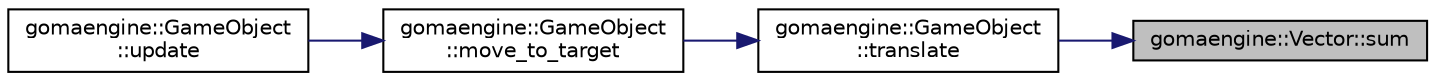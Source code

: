 digraph "gomaengine::Vector::sum"
{
 // LATEX_PDF_SIZE
  edge [fontname="Helvetica",fontsize="10",labelfontname="Helvetica",labelfontsize="10"];
  node [fontname="Helvetica",fontsize="10",shape=record];
  rankdir="RL";
  Node1 [label="gomaengine::Vector::sum",height=0.2,width=0.4,color="black", fillcolor="grey75", style="filled", fontcolor="black",tooltip="Sum between this vector and another"];
  Node1 -> Node2 [dir="back",color="midnightblue",fontsize="10",style="solid",fontname="Helvetica"];
  Node2 [label="gomaengine::GameObject\l::translate",height=0.2,width=0.4,color="black", fillcolor="white", style="filled",URL="$classgomaengine_1_1_game_object.html#a5d6a414003baa21722254cb98a7905f3",tooltip="Funcion que traslada la posicion abstracta del modelo"];
  Node2 -> Node3 [dir="back",color="midnightblue",fontsize="10",style="solid",fontname="Helvetica"];
  Node3 [label="gomaengine::GameObject\l::move_to_target",height=0.2,width=0.4,color="black", fillcolor="white", style="filled",URL="$classgomaengine_1_1_game_object.html#a2ab104eaa6cd2e1d58f6a5d5d4b6e8a3",tooltip="Funcion que mueve el objeto al vector objetivo target"];
  Node3 -> Node4 [dir="back",color="midnightblue",fontsize="10",style="solid",fontname="Helvetica"];
  Node4 [label="gomaengine::GameObject\l::update",height=0.2,width=0.4,color="black", fillcolor="white", style="filled",URL="$classgomaengine_1_1_game_object.html#a8e6c00070d22715d09df577f2a3610de",tooltip="Funcion que define la actualizacion del modelo en el gameloop"];
}
